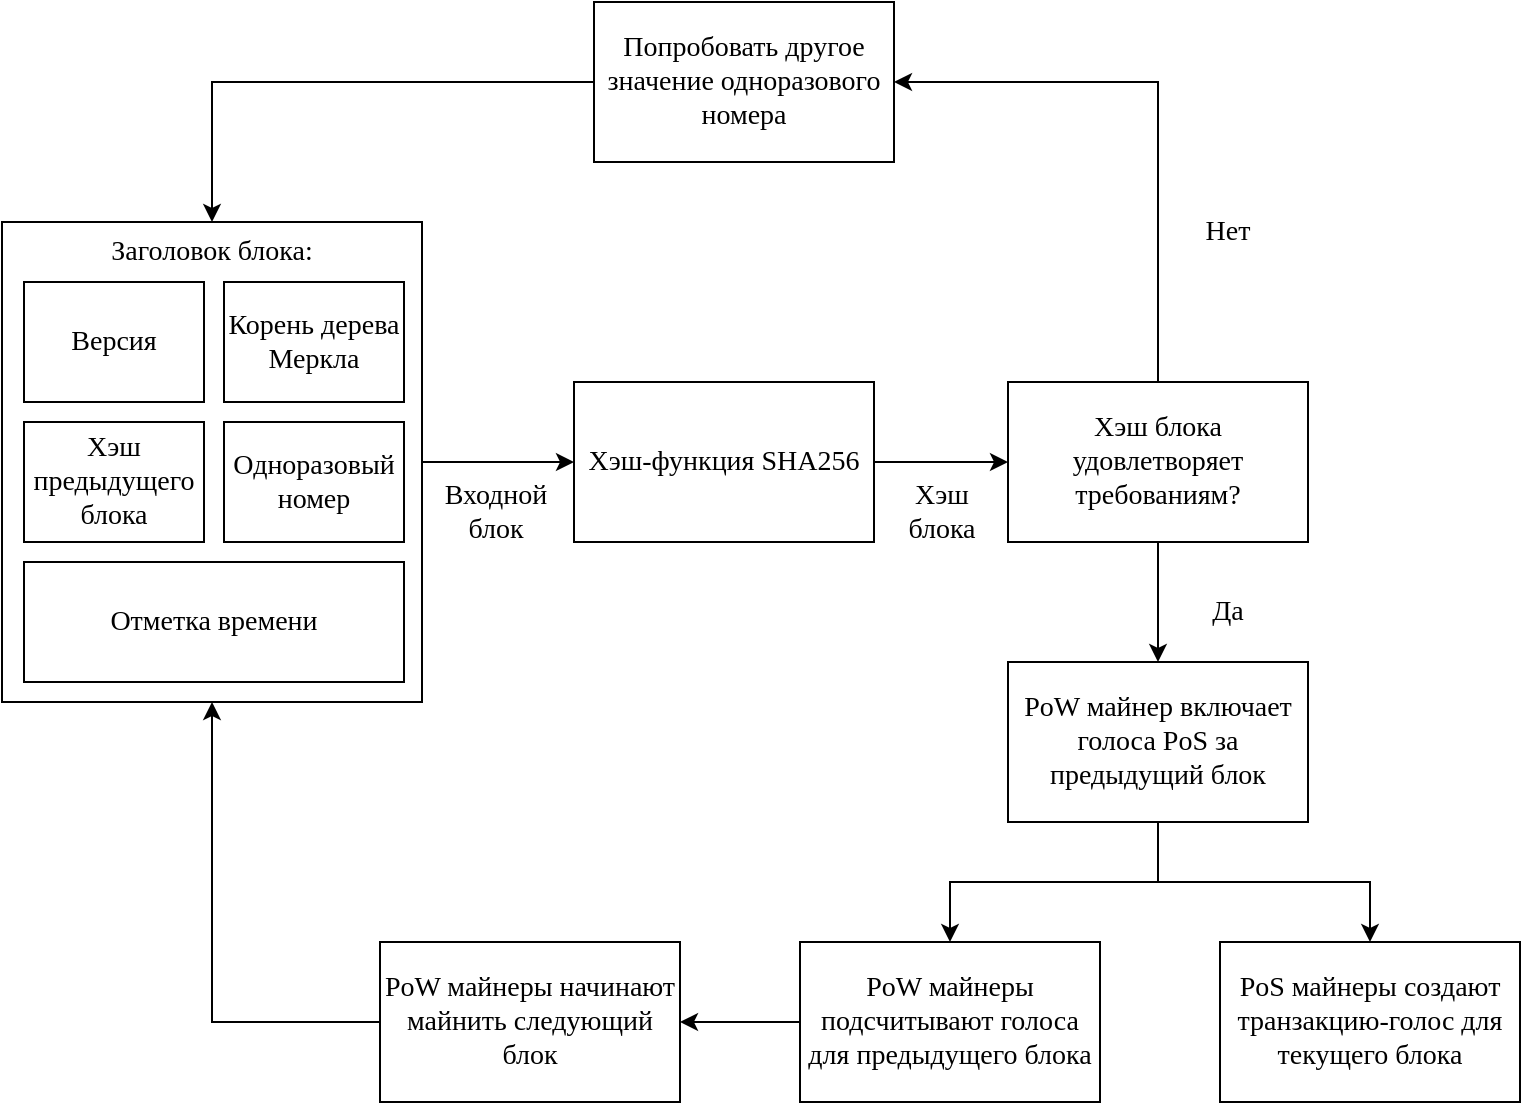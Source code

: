 <mxfile version="20.6.2" type="device"><diagram id="97F3wYpQq-9qlkNpkpAG" name="Страница 1"><mxGraphModel dx="1422" dy="772" grid="1" gridSize="10" guides="1" tooltips="1" connect="1" arrows="1" fold="1" page="1" pageScale="1" pageWidth="827" pageHeight="1169" math="0" shadow="0"><root><mxCell id="0"/><mxCell id="1" parent="0"/><mxCell id="AgDhve898nxrCyIPTaa3-12" value="" style="edgeStyle=orthogonalEdgeStyle;rounded=0;orthogonalLoop=1;jettySize=auto;html=1;fontFamily=Times New Roman;fontSize=14;" parent="1" source="AgDhve898nxrCyIPTaa3-3" target="AgDhve898nxrCyIPTaa3-10" edge="1"><mxGeometry relative="1" as="geometry"/></mxCell><mxCell id="AgDhve898nxrCyIPTaa3-3" value="&lt;div style=&quot;font-size: 14px;&quot;&gt;Заголовок блока:&lt;/div&gt;&lt;div style=&quot;font-size: 14px;&quot;&gt;&lt;br style=&quot;font-size: 14px;&quot;&gt;&lt;/div&gt;" style="rounded=0;whiteSpace=wrap;html=1;verticalAlign=top;fontSize=14;fontFamily=Times New Roman;" parent="1" vertex="1"><mxGeometry y="110" width="210" height="240" as="geometry"/></mxCell><mxCell id="AgDhve898nxrCyIPTaa3-4" value="Версия" style="rounded=0;whiteSpace=wrap;html=1;verticalAlign=middle;fontSize=14;fontFamily=Times New Roman;" parent="1" vertex="1"><mxGeometry x="11" y="140" width="90" height="60" as="geometry"/></mxCell><mxCell id="AgDhve898nxrCyIPTaa3-5" value="Корень дерева Меркла" style="rounded=0;whiteSpace=wrap;html=1;verticalAlign=middle;fontSize=14;fontFamily=Times New Roman;" parent="1" vertex="1"><mxGeometry x="111" y="140" width="90" height="60" as="geometry"/></mxCell><mxCell id="AgDhve898nxrCyIPTaa3-6" value="Хэш предыдущего блока" style="rounded=0;whiteSpace=wrap;html=1;verticalAlign=middle;fontSize=14;fontFamily=Times New Roman;" parent="1" vertex="1"><mxGeometry x="11" y="210" width="90" height="60" as="geometry"/></mxCell><mxCell id="AgDhve898nxrCyIPTaa3-7" value="&lt;span class=&quot;HwtZe&quot; lang=&quot;ru&quot;&gt;&lt;span class=&quot;jCAhz ChMk0b&quot;&gt;&lt;span class=&quot;ryNqvb&quot;&gt;Одноразовый номер&lt;/span&gt;&lt;/span&gt;&lt;/span&gt;" style="rounded=0;whiteSpace=wrap;html=1;verticalAlign=middle;fontSize=14;fontFamily=Times New Roman;" parent="1" vertex="1"><mxGeometry x="111" y="210" width="90" height="60" as="geometry"/></mxCell><mxCell id="AgDhve898nxrCyIPTaa3-8" value="Отметка времени" style="rounded=0;whiteSpace=wrap;html=1;verticalAlign=middle;fontSize=14;fontFamily=Times New Roman;" parent="1" vertex="1"><mxGeometry x="11" y="280" width="190" height="60" as="geometry"/></mxCell><mxCell id="AgDhve898nxrCyIPTaa3-14" value="" style="edgeStyle=orthogonalEdgeStyle;rounded=0;orthogonalLoop=1;jettySize=auto;html=1;fontFamily=Times New Roman;fontSize=14;" parent="1" source="AgDhve898nxrCyIPTaa3-10" target="AgDhve898nxrCyIPTaa3-13" edge="1"><mxGeometry relative="1" as="geometry"/></mxCell><mxCell id="AgDhve898nxrCyIPTaa3-10" value="Хэш-функция SHA256" style="rounded=0;whiteSpace=wrap;html=1;verticalAlign=middle;fontSize=14;fontFamily=Times New Roman;" parent="1" vertex="1"><mxGeometry x="286" y="190" width="150" height="80" as="geometry"/></mxCell><mxCell id="AgDhve898nxrCyIPTaa3-16" value="" style="edgeStyle=orthogonalEdgeStyle;rounded=0;orthogonalLoop=1;jettySize=auto;html=1;fontFamily=Times New Roman;fontSize=14;" parent="1" source="AgDhve898nxrCyIPTaa3-13" target="AgDhve898nxrCyIPTaa3-15" edge="1"><mxGeometry relative="1" as="geometry"/></mxCell><mxCell id="AgDhve898nxrCyIPTaa3-18" style="edgeStyle=orthogonalEdgeStyle;rounded=0;orthogonalLoop=1;jettySize=auto;html=1;exitX=0.5;exitY=0;exitDx=0;exitDy=0;entryX=1;entryY=0.5;entryDx=0;entryDy=0;fontFamily=Times New Roman;fontSize=14;" parent="1" source="AgDhve898nxrCyIPTaa3-13" target="AgDhve898nxrCyIPTaa3-17" edge="1"><mxGeometry relative="1" as="geometry"/></mxCell><mxCell id="AgDhve898nxrCyIPTaa3-13" value="Хэш блока удовлетворяет &lt;span class=&quot;HwtZe&quot; lang=&quot;ru&quot;&gt;&lt;span class=&quot;jCAhz ChMk0b&quot;&gt;&lt;span class=&quot;ryNqvb&quot;&gt;требованиям&lt;/span&gt;&lt;/span&gt;&lt;/span&gt;?" style="rounded=0;whiteSpace=wrap;html=1;verticalAlign=middle;fontSize=14;fontFamily=Times New Roman;" parent="1" vertex="1"><mxGeometry x="503" y="190" width="150" height="80" as="geometry"/></mxCell><mxCell id="_Q4l-5KXz1BZP3AKuTkI-2" style="edgeStyle=orthogonalEdgeStyle;rounded=0;orthogonalLoop=1;jettySize=auto;html=1;entryX=0.5;entryY=0;entryDx=0;entryDy=0;" edge="1" parent="1" source="AgDhve898nxrCyIPTaa3-15" target="_Q4l-5KXz1BZP3AKuTkI-1"><mxGeometry relative="1" as="geometry"/></mxCell><mxCell id="_Q4l-5KXz1BZP3AKuTkI-4" style="edgeStyle=orthogonalEdgeStyle;rounded=0;orthogonalLoop=1;jettySize=auto;html=1;exitX=0.5;exitY=1;exitDx=0;exitDy=0;entryX=0.5;entryY=0;entryDx=0;entryDy=0;" edge="1" parent="1" source="AgDhve898nxrCyIPTaa3-15" target="_Q4l-5KXz1BZP3AKuTkI-3"><mxGeometry relative="1" as="geometry"/></mxCell><mxCell id="AgDhve898nxrCyIPTaa3-15" value="PoW майнер включает голоса PoS за предыдущий блок" style="rounded=0;whiteSpace=wrap;html=1;verticalAlign=middle;fontSize=14;fontFamily=Times New Roman;" parent="1" vertex="1"><mxGeometry x="503" y="330" width="150" height="80" as="geometry"/></mxCell><mxCell id="AgDhve898nxrCyIPTaa3-19" style="edgeStyle=orthogonalEdgeStyle;rounded=0;orthogonalLoop=1;jettySize=auto;html=1;exitX=0;exitY=0.5;exitDx=0;exitDy=0;entryX=0.5;entryY=0;entryDx=0;entryDy=0;fontFamily=Times New Roman;fontSize=14;" parent="1" source="AgDhve898nxrCyIPTaa3-17" target="AgDhve898nxrCyIPTaa3-3" edge="1"><mxGeometry relative="1" as="geometry"/></mxCell><mxCell id="AgDhve898nxrCyIPTaa3-17" value="Попробовать другое значение одноразового номера" style="rounded=0;whiteSpace=wrap;html=1;verticalAlign=middle;fontSize=14;fontFamily=Times New Roman;" parent="1" vertex="1"><mxGeometry x="296" width="150" height="80" as="geometry"/></mxCell><mxCell id="AgDhve898nxrCyIPTaa3-20" value="&lt;div&gt;Входной&lt;/div&gt;&lt;div&gt;блок&lt;br&gt;&lt;/div&gt;" style="text;html=1;strokeColor=none;fillColor=none;align=center;verticalAlign=middle;whiteSpace=wrap;rounded=0;fontFamily=Times New Roman;fontSize=14;" parent="1" vertex="1"><mxGeometry x="217" y="240" width="60" height="30" as="geometry"/></mxCell><mxCell id="AgDhve898nxrCyIPTaa3-21" value="Хэш блока" style="text;html=1;strokeColor=none;fillColor=none;align=center;verticalAlign=middle;whiteSpace=wrap;rounded=0;fontFamily=Times New Roman;fontSize=14;" parent="1" vertex="1"><mxGeometry x="440" y="240" width="60" height="30" as="geometry"/></mxCell><mxCell id="AgDhve898nxrCyIPTaa3-22" value="Да" style="text;html=1;strokeColor=none;fillColor=none;align=center;verticalAlign=middle;whiteSpace=wrap;rounded=0;fontFamily=Times New Roman;fontSize=14;" parent="1" vertex="1"><mxGeometry x="583" y="290" width="60" height="30" as="geometry"/></mxCell><mxCell id="AgDhve898nxrCyIPTaa3-23" value="Нет" style="text;html=1;strokeColor=none;fillColor=none;align=center;verticalAlign=middle;whiteSpace=wrap;rounded=0;fontFamily=Times New Roman;fontSize=14;" parent="1" vertex="1"><mxGeometry x="583" y="100" width="60" height="30" as="geometry"/></mxCell><mxCell id="_Q4l-5KXz1BZP3AKuTkI-1" value="PoS майнеры создают транзакцию-голос для текущего блока" style="rounded=0;whiteSpace=wrap;html=1;verticalAlign=middle;fontSize=14;fontFamily=Times New Roman;" vertex="1" parent="1"><mxGeometry x="609" y="470" width="150" height="80" as="geometry"/></mxCell><mxCell id="_Q4l-5KXz1BZP3AKuTkI-6" value="" style="edgeStyle=orthogonalEdgeStyle;rounded=0;orthogonalLoop=1;jettySize=auto;html=1;" edge="1" parent="1" source="_Q4l-5KXz1BZP3AKuTkI-3" target="_Q4l-5KXz1BZP3AKuTkI-5"><mxGeometry relative="1" as="geometry"/></mxCell><mxCell id="_Q4l-5KXz1BZP3AKuTkI-3" value="PoW майнеры подсчитывают голоса для предыдущего блока" style="rounded=0;whiteSpace=wrap;html=1;verticalAlign=middle;fontSize=14;fontFamily=Times New Roman;" vertex="1" parent="1"><mxGeometry x="399" y="470" width="150" height="80" as="geometry"/></mxCell><mxCell id="_Q4l-5KXz1BZP3AKuTkI-7" style="edgeStyle=orthogonalEdgeStyle;rounded=0;orthogonalLoop=1;jettySize=auto;html=1;exitX=0;exitY=0.5;exitDx=0;exitDy=0;entryX=0.5;entryY=1;entryDx=0;entryDy=0;" edge="1" parent="1" source="_Q4l-5KXz1BZP3AKuTkI-5" target="AgDhve898nxrCyIPTaa3-3"><mxGeometry relative="1" as="geometry"/></mxCell><mxCell id="_Q4l-5KXz1BZP3AKuTkI-5" value="PoW майнеры начинают майнить следующий блок" style="rounded=0;whiteSpace=wrap;html=1;verticalAlign=middle;fontSize=14;fontFamily=Times New Roman;" vertex="1" parent="1"><mxGeometry x="189" y="470" width="150" height="80" as="geometry"/></mxCell></root></mxGraphModel></diagram></mxfile>